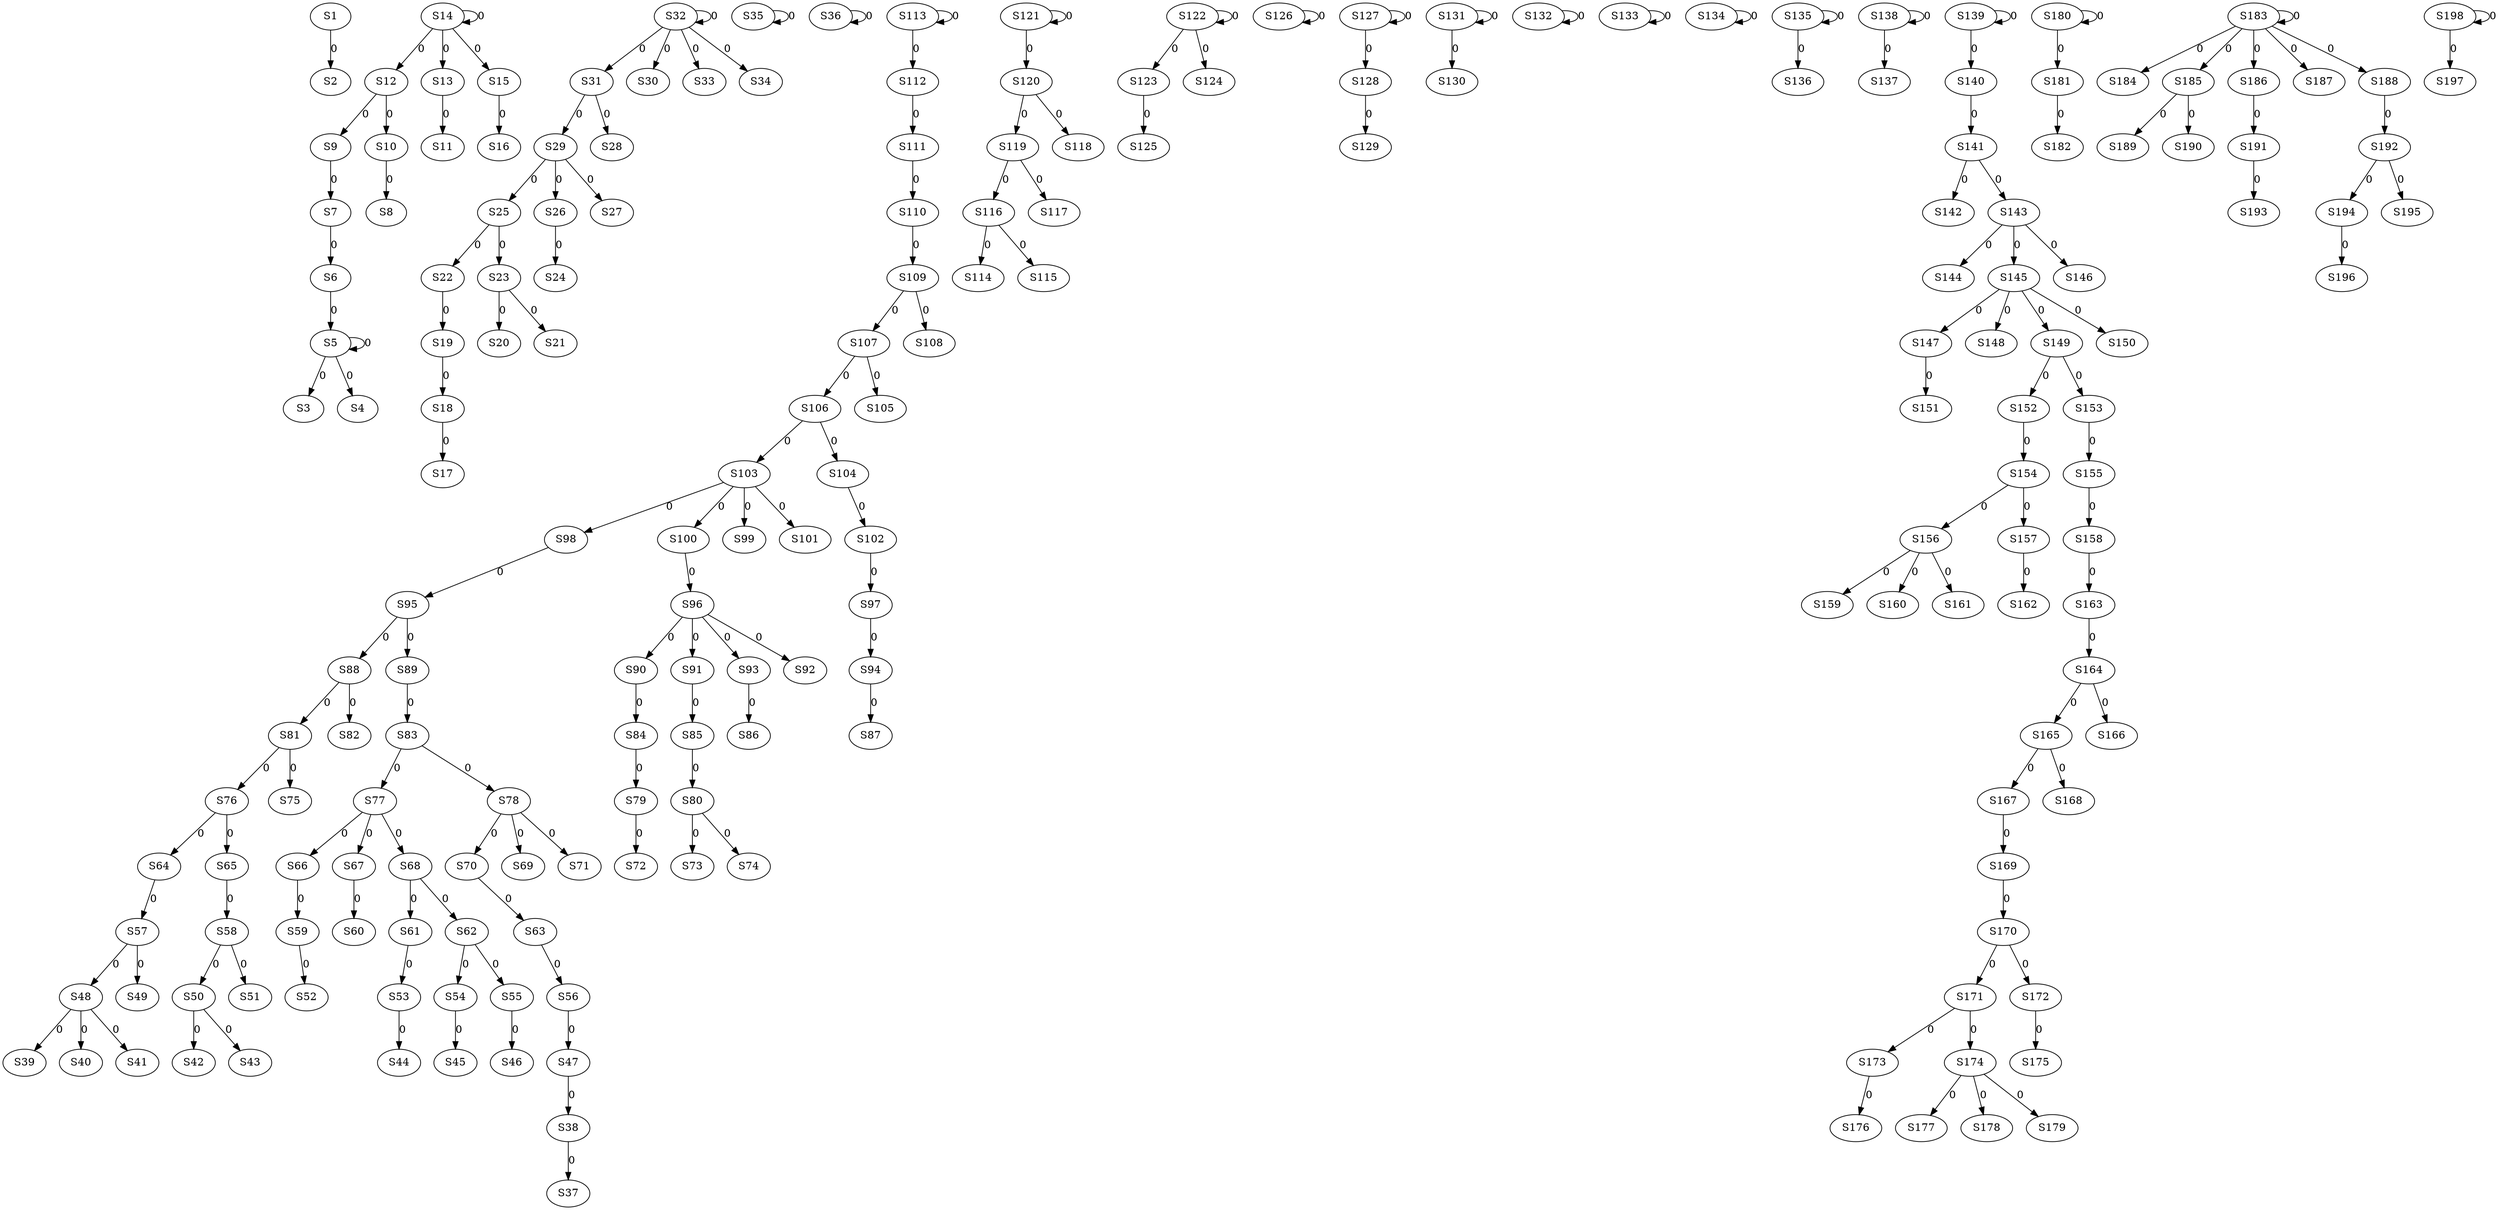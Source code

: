 strict digraph {
	S1 -> S2 [ label = 0 ];
	S5 -> S3 [ label = 0 ];
	S5 -> S4 [ label = 0 ];
	S6 -> S5 [ label = 0 ];
	S7 -> S6 [ label = 0 ];
	S9 -> S7 [ label = 0 ];
	S10 -> S8 [ label = 0 ];
	S12 -> S9 [ label = 0 ];
	S12 -> S10 [ label = 0 ];
	S13 -> S11 [ label = 0 ];
	S14 -> S12 [ label = 0 ];
	S14 -> S13 [ label = 0 ];
	S14 -> S14 [ label = 0 ];
	S14 -> S15 [ label = 0 ];
	S15 -> S16 [ label = 0 ];
	S18 -> S17 [ label = 0 ];
	S19 -> S18 [ label = 0 ];
	S22 -> S19 [ label = 0 ];
	S23 -> S20 [ label = 0 ];
	S23 -> S21 [ label = 0 ];
	S25 -> S22 [ label = 0 ];
	S25 -> S23 [ label = 0 ];
	S26 -> S24 [ label = 0 ];
	S29 -> S25 [ label = 0 ];
	S29 -> S26 [ label = 0 ];
	S29 -> S27 [ label = 0 ];
	S31 -> S28 [ label = 0 ];
	S31 -> S29 [ label = 0 ];
	S32 -> S30 [ label = 0 ];
	S32 -> S31 [ label = 0 ];
	S32 -> S32 [ label = 0 ];
	S32 -> S33 [ label = 0 ];
	S32 -> S34 [ label = 0 ];
	S35 -> S35 [ label = 0 ];
	S36 -> S36 [ label = 0 ];
	S38 -> S37 [ label = 0 ];
	S47 -> S38 [ label = 0 ];
	S48 -> S39 [ label = 0 ];
	S48 -> S40 [ label = 0 ];
	S48 -> S41 [ label = 0 ];
	S50 -> S42 [ label = 0 ];
	S50 -> S43 [ label = 0 ];
	S53 -> S44 [ label = 0 ];
	S54 -> S45 [ label = 0 ];
	S55 -> S46 [ label = 0 ];
	S56 -> S47 [ label = 0 ];
	S57 -> S48 [ label = 0 ];
	S57 -> S49 [ label = 0 ];
	S58 -> S50 [ label = 0 ];
	S58 -> S51 [ label = 0 ];
	S59 -> S52 [ label = 0 ];
	S61 -> S53 [ label = 0 ];
	S62 -> S54 [ label = 0 ];
	S62 -> S55 [ label = 0 ];
	S63 -> S56 [ label = 0 ];
	S64 -> S57 [ label = 0 ];
	S65 -> S58 [ label = 0 ];
	S66 -> S59 [ label = 0 ];
	S67 -> S60 [ label = 0 ];
	S68 -> S61 [ label = 0 ];
	S68 -> S62 [ label = 0 ];
	S70 -> S63 [ label = 0 ];
	S76 -> S64 [ label = 0 ];
	S76 -> S65 [ label = 0 ];
	S77 -> S66 [ label = 0 ];
	S77 -> S67 [ label = 0 ];
	S77 -> S68 [ label = 0 ];
	S78 -> S69 [ label = 0 ];
	S78 -> S70 [ label = 0 ];
	S78 -> S71 [ label = 0 ];
	S79 -> S72 [ label = 0 ];
	S80 -> S73 [ label = 0 ];
	S80 -> S74 [ label = 0 ];
	S81 -> S75 [ label = 0 ];
	S81 -> S76 [ label = 0 ];
	S83 -> S77 [ label = 0 ];
	S83 -> S78 [ label = 0 ];
	S84 -> S79 [ label = 0 ];
	S85 -> S80 [ label = 0 ];
	S88 -> S81 [ label = 0 ];
	S88 -> S82 [ label = 0 ];
	S89 -> S83 [ label = 0 ];
	S90 -> S84 [ label = 0 ];
	S91 -> S85 [ label = 0 ];
	S93 -> S86 [ label = 0 ];
	S94 -> S87 [ label = 0 ];
	S95 -> S88 [ label = 0 ];
	S95 -> S89 [ label = 0 ];
	S96 -> S90 [ label = 0 ];
	S96 -> S91 [ label = 0 ];
	S96 -> S92 [ label = 0 ];
	S96 -> S93 [ label = 0 ];
	S97 -> S94 [ label = 0 ];
	S98 -> S95 [ label = 0 ];
	S100 -> S96 [ label = 0 ];
	S102 -> S97 [ label = 0 ];
	S103 -> S98 [ label = 0 ];
	S103 -> S99 [ label = 0 ];
	S103 -> S100 [ label = 0 ];
	S103 -> S101 [ label = 0 ];
	S104 -> S102 [ label = 0 ];
	S106 -> S103 [ label = 0 ];
	S106 -> S104 [ label = 0 ];
	S107 -> S105 [ label = 0 ];
	S107 -> S106 [ label = 0 ];
	S109 -> S107 [ label = 0 ];
	S109 -> S108 [ label = 0 ];
	S110 -> S109 [ label = 0 ];
	S111 -> S110 [ label = 0 ];
	S112 -> S111 [ label = 0 ];
	S113 -> S112 [ label = 0 ];
	S113 -> S113 [ label = 0 ];
	S116 -> S114 [ label = 0 ];
	S116 -> S115 [ label = 0 ];
	S119 -> S116 [ label = 0 ];
	S119 -> S117 [ label = 0 ];
	S120 -> S118 [ label = 0 ];
	S120 -> S119 [ label = 0 ];
	S121 -> S120 [ label = 0 ];
	S121 -> S121 [ label = 0 ];
	S122 -> S122 [ label = 0 ];
	S122 -> S123 [ label = 0 ];
	S122 -> S124 [ label = 0 ];
	S123 -> S125 [ label = 0 ];
	S126 -> S126 [ label = 0 ];
	S127 -> S127 [ label = 0 ];
	S127 -> S128 [ label = 0 ];
	S128 -> S129 [ label = 0 ];
	S131 -> S130 [ label = 0 ];
	S131 -> S131 [ label = 0 ];
	S132 -> S132 [ label = 0 ];
	S133 -> S133 [ label = 0 ];
	S134 -> S134 [ label = 0 ];
	S135 -> S135 [ label = 0 ];
	S135 -> S136 [ label = 0 ];
	S138 -> S137 [ label = 0 ];
	S138 -> S138 [ label = 0 ];
	S139 -> S139 [ label = 0 ];
	S139 -> S140 [ label = 0 ];
	S140 -> S141 [ label = 0 ];
	S141 -> S142 [ label = 0 ];
	S141 -> S143 [ label = 0 ];
	S143 -> S144 [ label = 0 ];
	S143 -> S145 [ label = 0 ];
	S143 -> S146 [ label = 0 ];
	S145 -> S147 [ label = 0 ];
	S145 -> S148 [ label = 0 ];
	S145 -> S149 [ label = 0 ];
	S145 -> S150 [ label = 0 ];
	S147 -> S151 [ label = 0 ];
	S149 -> S152 [ label = 0 ];
	S149 -> S153 [ label = 0 ];
	S152 -> S154 [ label = 0 ];
	S153 -> S155 [ label = 0 ];
	S154 -> S156 [ label = 0 ];
	S154 -> S157 [ label = 0 ];
	S155 -> S158 [ label = 0 ];
	S156 -> S159 [ label = 0 ];
	S156 -> S160 [ label = 0 ];
	S156 -> S161 [ label = 0 ];
	S157 -> S162 [ label = 0 ];
	S158 -> S163 [ label = 0 ];
	S163 -> S164 [ label = 0 ];
	S164 -> S165 [ label = 0 ];
	S164 -> S166 [ label = 0 ];
	S165 -> S167 [ label = 0 ];
	S165 -> S168 [ label = 0 ];
	S167 -> S169 [ label = 0 ];
	S169 -> S170 [ label = 0 ];
	S170 -> S171 [ label = 0 ];
	S170 -> S172 [ label = 0 ];
	S171 -> S173 [ label = 0 ];
	S171 -> S174 [ label = 0 ];
	S172 -> S175 [ label = 0 ];
	S173 -> S176 [ label = 0 ];
	S174 -> S177 [ label = 0 ];
	S174 -> S178 [ label = 0 ];
	S174 -> S179 [ label = 0 ];
	S180 -> S180 [ label = 0 ];
	S180 -> S181 [ label = 0 ];
	S181 -> S182 [ label = 0 ];
	S183 -> S183 [ label = 0 ];
	S183 -> S184 [ label = 0 ];
	S183 -> S185 [ label = 0 ];
	S183 -> S186 [ label = 0 ];
	S183 -> S187 [ label = 0 ];
	S183 -> S188 [ label = 0 ];
	S185 -> S189 [ label = 0 ];
	S185 -> S190 [ label = 0 ];
	S186 -> S191 [ label = 0 ];
	S188 -> S192 [ label = 0 ];
	S191 -> S193 [ label = 0 ];
	S192 -> S194 [ label = 0 ];
	S192 -> S195 [ label = 0 ];
	S194 -> S196 [ label = 0 ];
	S198 -> S197 [ label = 0 ];
	S198 -> S198 [ label = 0 ];
	S5 -> S5 [ label = 0 ];
}